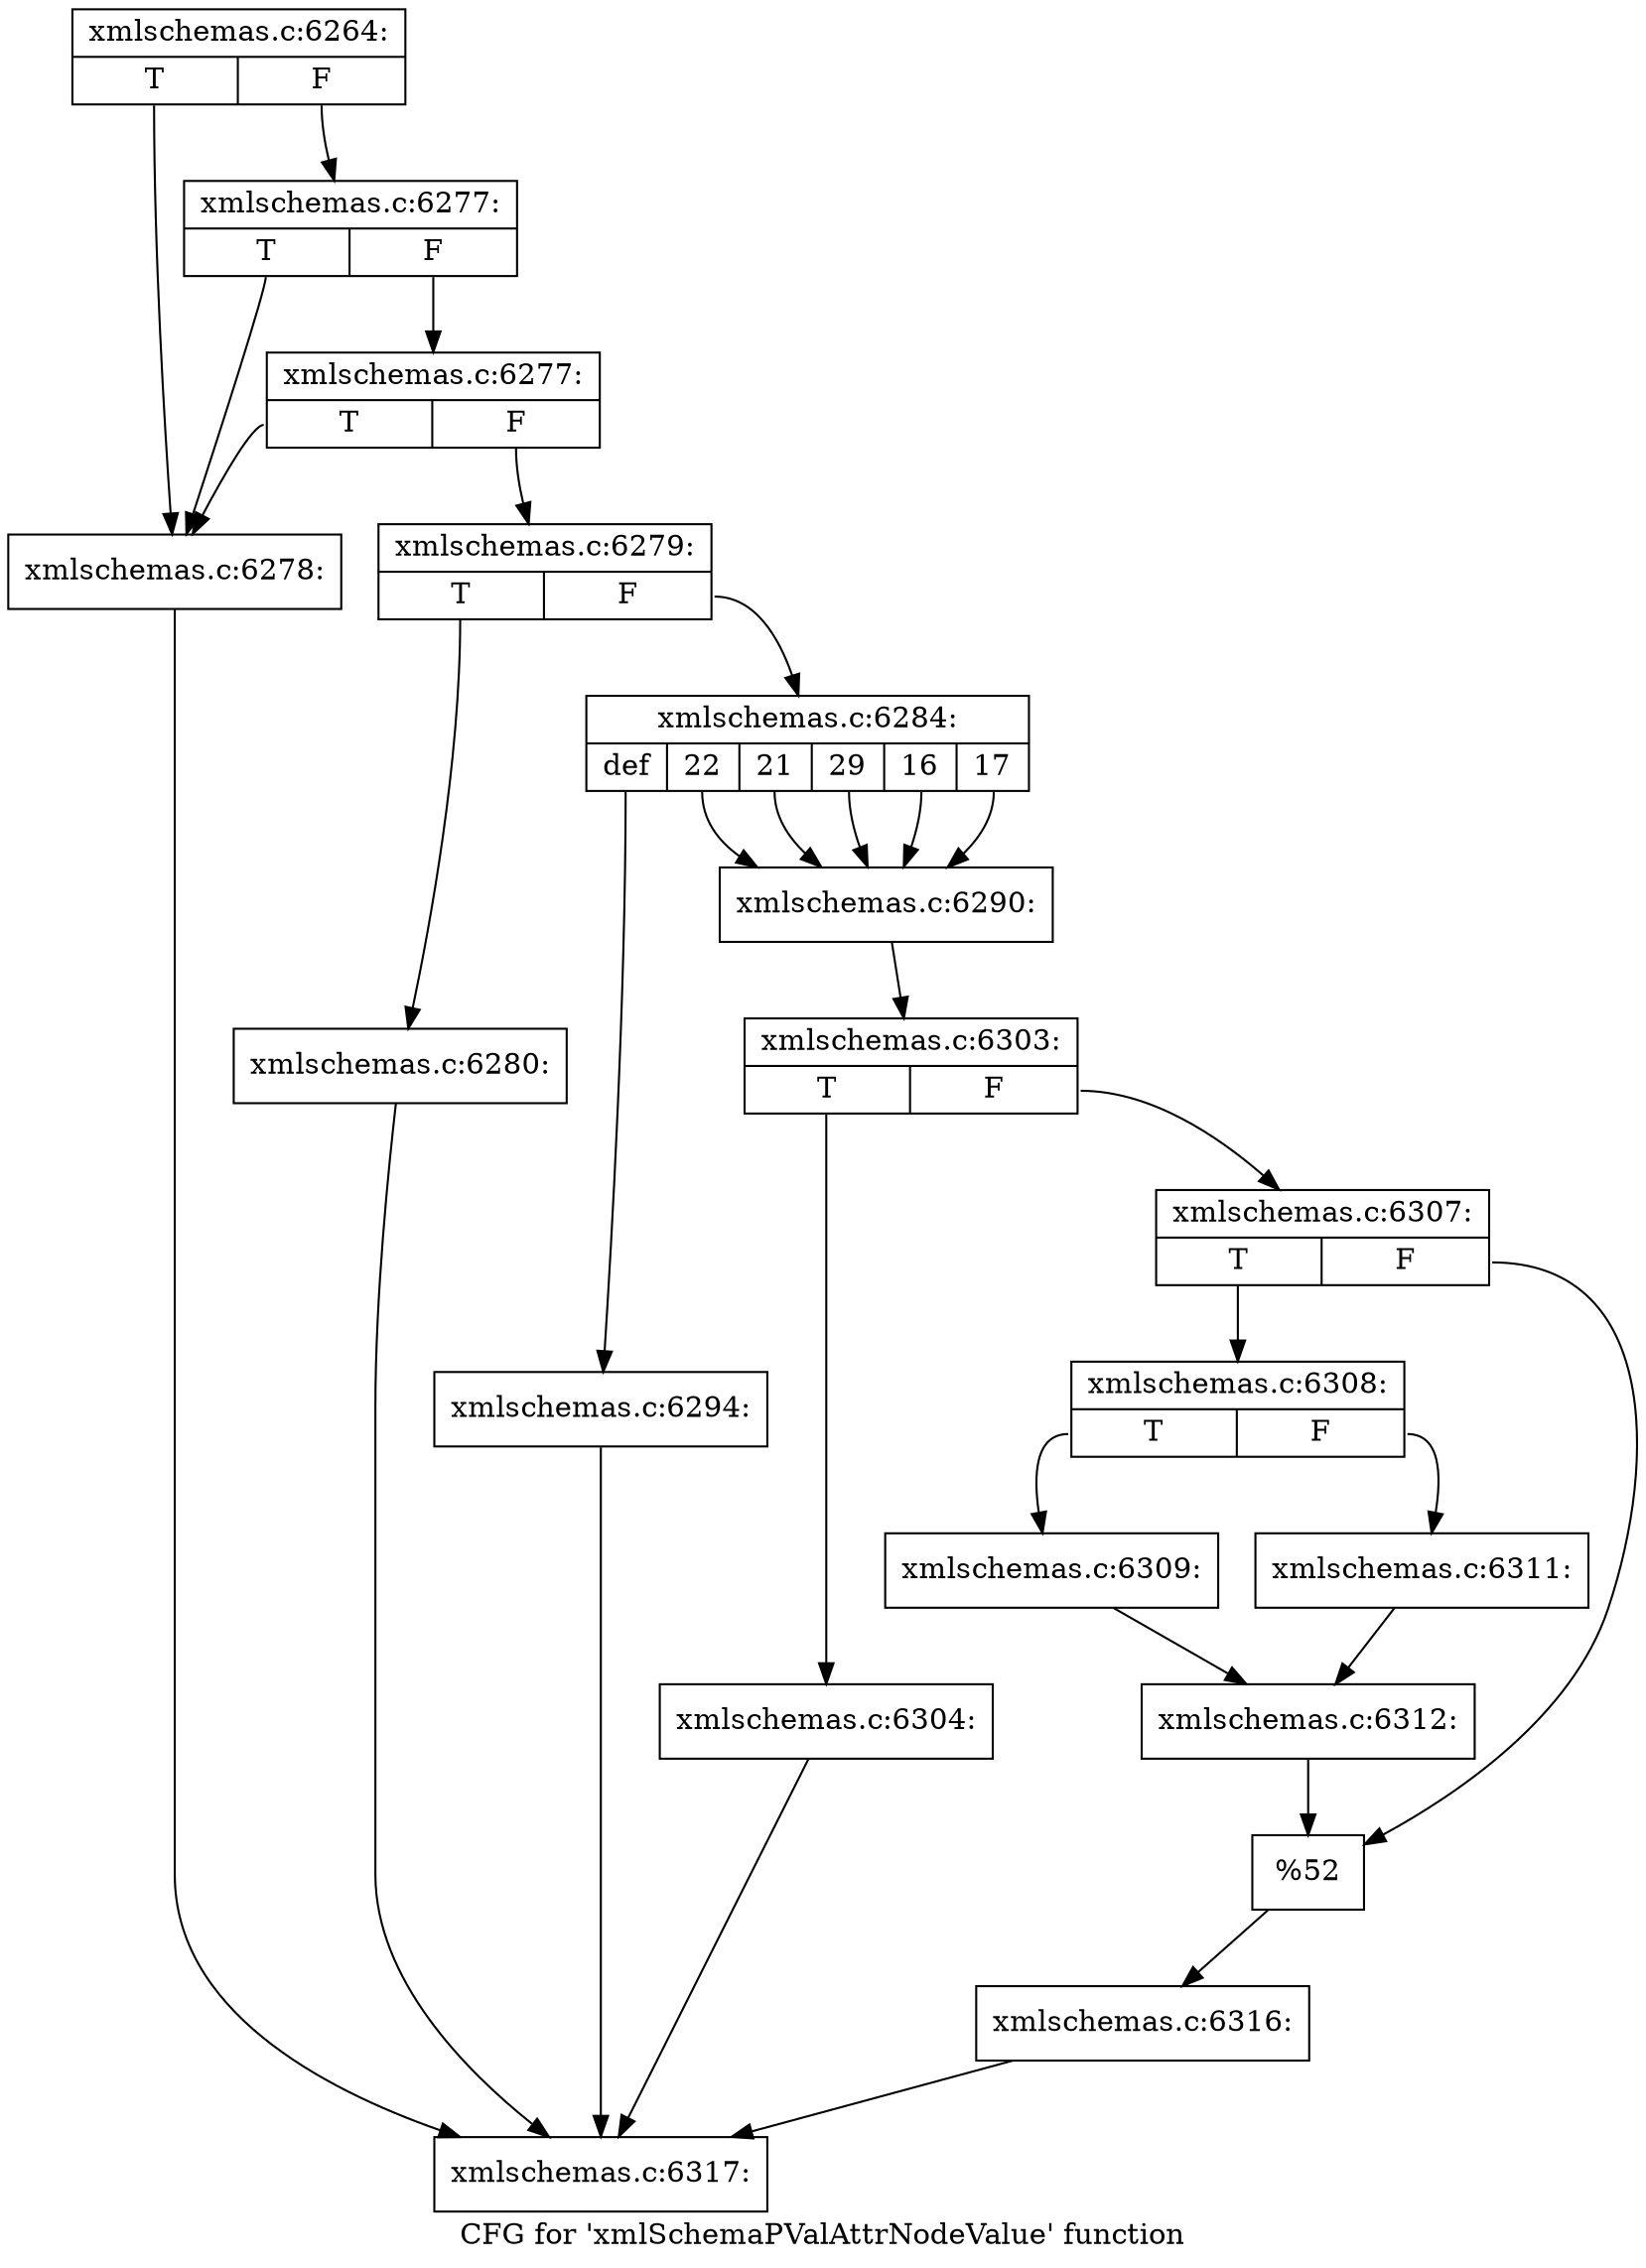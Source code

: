 digraph "CFG for 'xmlSchemaPValAttrNodeValue' function" {
	label="CFG for 'xmlSchemaPValAttrNodeValue' function";

	Node0x4c95ba0 [shape=record,label="{xmlschemas.c:6264:|{<s0>T|<s1>F}}"];
	Node0x4c95ba0:s0 -> Node0x4b885c0;
	Node0x4c95ba0:s1 -> Node0x4b886e0;
	Node0x4b886e0 [shape=record,label="{xmlschemas.c:6277:|{<s0>T|<s1>F}}"];
	Node0x4b886e0:s0 -> Node0x4b885c0;
	Node0x4b886e0:s1 -> Node0x4b88660;
	Node0x4b88660 [shape=record,label="{xmlschemas.c:6277:|{<s0>T|<s1>F}}"];
	Node0x4b88660:s0 -> Node0x4b885c0;
	Node0x4b88660:s1 -> Node0x4b88610;
	Node0x4b885c0 [shape=record,label="{xmlschemas.c:6278:}"];
	Node0x4b885c0 -> Node0x4c93180;
	Node0x4b88610 [shape=record,label="{xmlschemas.c:6279:|{<s0>T|<s1>F}}"];
	Node0x4b88610:s0 -> Node0x4b88fa0;
	Node0x4b88610:s1 -> Node0x4b88ff0;
	Node0x4b88fa0 [shape=record,label="{xmlschemas.c:6280:}"];
	Node0x4b88fa0 -> Node0x4c93180;
	Node0x4b88ff0 [shape=record,label="{xmlschemas.c:6284:|{<s0>def|<s1>22|<s2>21|<s3>29|<s4>16|<s5>17}}"];
	Node0x4b88ff0:s0 -> Node0x4b89d60;
	Node0x4b88ff0:s1 -> Node0x4b8a0a0;
	Node0x4b88ff0:s2 -> Node0x4b8a0a0;
	Node0x4b88ff0:s3 -> Node0x4b8a0a0;
	Node0x4b88ff0:s4 -> Node0x4b8a0a0;
	Node0x4b88ff0:s5 -> Node0x4b8a0a0;
	Node0x4b8a0a0 [shape=record,label="{xmlschemas.c:6290:}"];
	Node0x4b8a0a0 -> Node0x4b89b50;
	Node0x4b89d60 [shape=record,label="{xmlschemas.c:6294:}"];
	Node0x4b89d60 -> Node0x4c93180;
	Node0x4b89b50 [shape=record,label="{xmlschemas.c:6303:|{<s0>T|<s1>F}}"];
	Node0x4b89b50:s0 -> Node0x4b8ea80;
	Node0x4b89b50:s1 -> Node0x4b47280;
	Node0x4b8ea80 [shape=record,label="{xmlschemas.c:6304:}"];
	Node0x4b8ea80 -> Node0x4c93180;
	Node0x4b47280 [shape=record,label="{xmlschemas.c:6307:|{<s0>T|<s1>F}}"];
	Node0x4b47280:s0 -> Node0x4b47a00;
	Node0x4b47280:s1 -> Node0x4b47a50;
	Node0x4b47a00 [shape=record,label="{xmlschemas.c:6308:|{<s0>T|<s1>F}}"];
	Node0x4b47a00:s0 -> Node0x4b47e10;
	Node0x4b47a00:s1 -> Node0x4b47eb0;
	Node0x4b47e10 [shape=record,label="{xmlschemas.c:6309:}"];
	Node0x4b47e10 -> Node0x4b47e60;
	Node0x4b47eb0 [shape=record,label="{xmlschemas.c:6311:}"];
	Node0x4b47eb0 -> Node0x4b47e60;
	Node0x4b47e60 [shape=record,label="{xmlschemas.c:6312:}"];
	Node0x4b47e60 -> Node0x4b47a50;
	Node0x4b47a50 [shape=record,label="{%52}"];
	Node0x4b47a50 -> Node0x4b47230;
	Node0x4b47230 [shape=record,label="{xmlschemas.c:6316:}"];
	Node0x4b47230 -> Node0x4c93180;
	Node0x4c93180 [shape=record,label="{xmlschemas.c:6317:}"];
}
